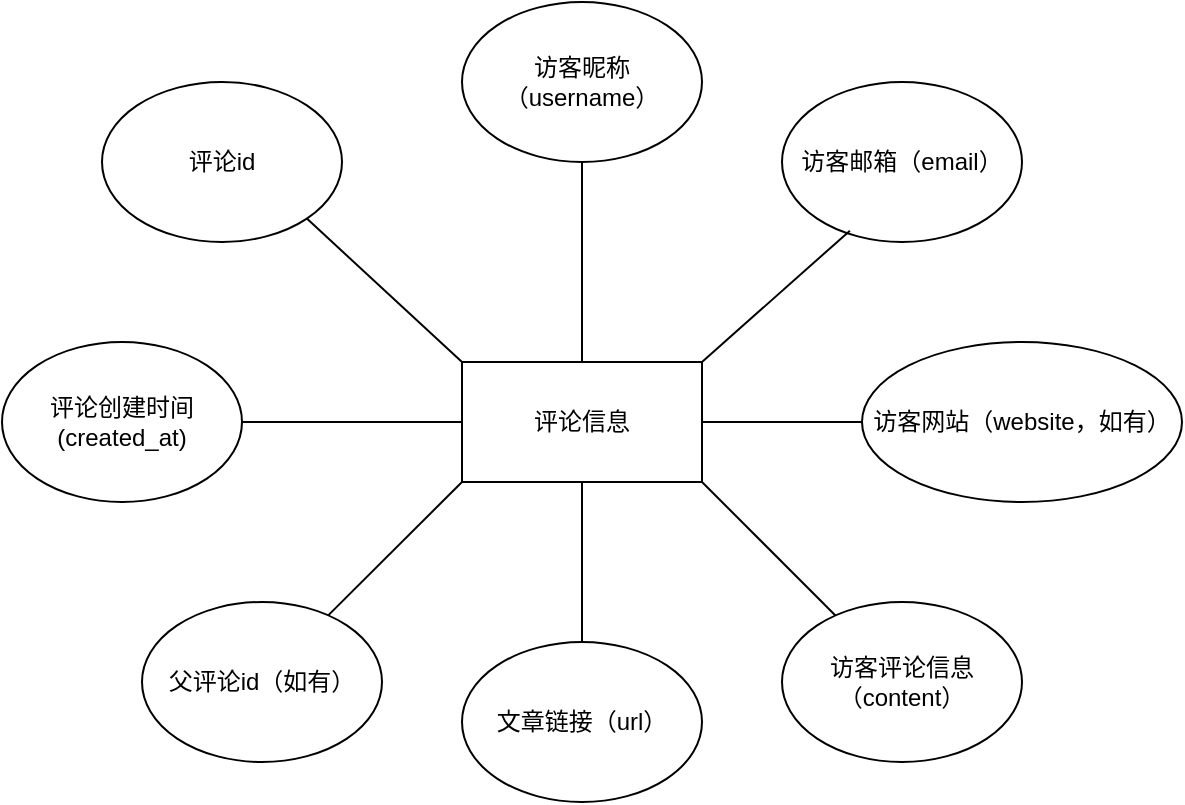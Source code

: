 <mxfile version="21.2.7" type="github">
  <diagram name="Page-1" id="aB_r5PY3af-Wt2mRhB-6">
    <mxGraphModel dx="957" dy="450" grid="1" gridSize="10" guides="1" tooltips="1" connect="1" arrows="1" fold="1" page="1" pageScale="1" pageWidth="850" pageHeight="1100" math="0" shadow="0">
      <root>
        <mxCell id="0" />
        <mxCell id="1" parent="0" />
        <mxCell id="oU_2HzLyE97Z_0676YHU-1" value="评论信息" style="rounded=0;whiteSpace=wrap;html=1;" parent="1" vertex="1">
          <mxGeometry x="360" y="380" width="120" height="60" as="geometry" />
        </mxCell>
        <mxCell id="oU_2HzLyE97Z_0676YHU-2" value="评论id" style="ellipse;whiteSpace=wrap;html=1;" parent="1" vertex="1">
          <mxGeometry x="180" y="240" width="120" height="80" as="geometry" />
        </mxCell>
        <mxCell id="oU_2HzLyE97Z_0676YHU-3" value="访客昵称（username）" style="ellipse;whiteSpace=wrap;html=1;" parent="1" vertex="1">
          <mxGeometry x="360" y="200" width="120" height="80" as="geometry" />
        </mxCell>
        <mxCell id="oU_2HzLyE97Z_0676YHU-4" value="访客邮箱（email）" style="ellipse;whiteSpace=wrap;html=1;" parent="1" vertex="1">
          <mxGeometry x="520" y="240" width="120" height="80" as="geometry" />
        </mxCell>
        <mxCell id="oU_2HzLyE97Z_0676YHU-5" value="访客网站（website，如有）" style="ellipse;whiteSpace=wrap;html=1;" parent="1" vertex="1">
          <mxGeometry x="560" y="370" width="160" height="80" as="geometry" />
        </mxCell>
        <mxCell id="oU_2HzLyE97Z_0676YHU-6" value="访客评论信息（content）" style="ellipse;whiteSpace=wrap;html=1;" parent="1" vertex="1">
          <mxGeometry x="520" y="500" width="120" height="80" as="geometry" />
        </mxCell>
        <mxCell id="oU_2HzLyE97Z_0676YHU-7" value="文章链接（url）" style="ellipse;whiteSpace=wrap;html=1;" parent="1" vertex="1">
          <mxGeometry x="360" y="520" width="120" height="80" as="geometry" />
        </mxCell>
        <mxCell id="oU_2HzLyE97Z_0676YHU-8" value="评论创建时间(created_at)" style="ellipse;whiteSpace=wrap;html=1;" parent="1" vertex="1">
          <mxGeometry x="130" y="370" width="120" height="80" as="geometry" />
        </mxCell>
        <mxCell id="oU_2HzLyE97Z_0676YHU-9" value="父评论id（如有）" style="ellipse;whiteSpace=wrap;html=1;" parent="1" vertex="1">
          <mxGeometry x="200" y="500" width="120" height="80" as="geometry" />
        </mxCell>
        <mxCell id="oU_2HzLyE97Z_0676YHU-10" style="edgeStyle=orthogonalEdgeStyle;rounded=0;orthogonalLoop=1;jettySize=auto;html=1;exitX=0.5;exitY=1;exitDx=0;exitDy=0;" parent="1" source="oU_2HzLyE97Z_0676YHU-5" target="oU_2HzLyE97Z_0676YHU-5" edge="1">
          <mxGeometry relative="1" as="geometry" />
        </mxCell>
        <mxCell id="oU_2HzLyE97Z_0676YHU-11" value="" style="endArrow=none;html=1;rounded=0;exitX=0;exitY=0;exitDx=0;exitDy=0;entryX=1;entryY=1;entryDx=0;entryDy=0;" parent="1" source="oU_2HzLyE97Z_0676YHU-1" target="oU_2HzLyE97Z_0676YHU-2" edge="1">
          <mxGeometry width="50" height="50" relative="1" as="geometry">
            <mxPoint x="260" y="350" as="sourcePoint" />
            <mxPoint x="310" y="300" as="targetPoint" />
          </mxGeometry>
        </mxCell>
        <mxCell id="oU_2HzLyE97Z_0676YHU-12" value="" style="endArrow=none;html=1;rounded=0;exitX=0.5;exitY=0;exitDx=0;exitDy=0;entryX=0.5;entryY=1;entryDx=0;entryDy=0;" parent="1" source="oU_2HzLyE97Z_0676YHU-1" target="oU_2HzLyE97Z_0676YHU-3" edge="1">
          <mxGeometry width="50" height="50" relative="1" as="geometry">
            <mxPoint x="440" y="360" as="sourcePoint" />
            <mxPoint x="420" y="283" as="targetPoint" />
          </mxGeometry>
        </mxCell>
        <mxCell id="oU_2HzLyE97Z_0676YHU-13" value="" style="endArrow=none;html=1;rounded=0;entryX=0.283;entryY=0.929;entryDx=0;entryDy=0;entryPerimeter=0;exitX=1;exitY=0;exitDx=0;exitDy=0;" parent="1" target="oU_2HzLyE97Z_0676YHU-4" edge="1" source="oU_2HzLyE97Z_0676YHU-1">
          <mxGeometry width="50" height="50" relative="1" as="geometry">
            <mxPoint x="450" y="380" as="sourcePoint" />
            <mxPoint x="500" y="330" as="targetPoint" />
          </mxGeometry>
        </mxCell>
        <mxCell id="oU_2HzLyE97Z_0676YHU-14" value="" style="endArrow=none;html=1;rounded=0;entryX=0;entryY=0.5;entryDx=0;entryDy=0;" parent="1" target="oU_2HzLyE97Z_0676YHU-5" edge="1">
          <mxGeometry width="50" height="50" relative="1" as="geometry">
            <mxPoint x="480" y="410" as="sourcePoint" />
            <mxPoint x="530" y="360" as="targetPoint" />
          </mxGeometry>
        </mxCell>
        <mxCell id="oU_2HzLyE97Z_0676YHU-15" value="" style="endArrow=none;html=1;rounded=0;entryX=0;entryY=1;entryDx=0;entryDy=0;exitX=0.777;exitY=0.082;exitDx=0;exitDy=0;exitPerimeter=0;" parent="1" target="oU_2HzLyE97Z_0676YHU-1" edge="1" source="oU_2HzLyE97Z_0676YHU-9">
          <mxGeometry width="50" height="50" relative="1" as="geometry">
            <mxPoint x="290" y="500" as="sourcePoint" />
            <mxPoint x="340" y="450" as="targetPoint" />
          </mxGeometry>
        </mxCell>
        <mxCell id="oU_2HzLyE97Z_0676YHU-16" value="" style="endArrow=none;html=1;rounded=0;entryX=0.5;entryY=1;entryDx=0;entryDy=0;exitX=0.5;exitY=0;exitDx=0;exitDy=0;" parent="1" target="oU_2HzLyE97Z_0676YHU-1" edge="1" source="oU_2HzLyE97Z_0676YHU-7">
          <mxGeometry width="50" height="50" relative="1" as="geometry">
            <mxPoint x="470" y="520" as="sourcePoint" />
            <mxPoint x="520" y="470" as="targetPoint" />
          </mxGeometry>
        </mxCell>
        <mxCell id="oU_2HzLyE97Z_0676YHU-17" value="" style="endArrow=none;html=1;rounded=0;exitX=1;exitY=0.5;exitDx=0;exitDy=0;entryX=0;entryY=0.5;entryDx=0;entryDy=0;" parent="1" source="oU_2HzLyE97Z_0676YHU-8" target="oU_2HzLyE97Z_0676YHU-1" edge="1">
          <mxGeometry width="50" height="50" relative="1" as="geometry">
            <mxPoint x="260" y="430" as="sourcePoint" />
            <mxPoint x="310" y="380" as="targetPoint" />
          </mxGeometry>
        </mxCell>
        <mxCell id="oU_2HzLyE97Z_0676YHU-18" value="" style="endArrow=none;html=1;rounded=0;entryX=1;entryY=1;entryDx=0;entryDy=0;" parent="1" source="oU_2HzLyE97Z_0676YHU-6" target="oU_2HzLyE97Z_0676YHU-1" edge="1">
          <mxGeometry width="50" height="50" relative="1" as="geometry">
            <mxPoint x="520" y="490" as="sourcePoint" />
            <mxPoint x="570" y="440" as="targetPoint" />
          </mxGeometry>
        </mxCell>
      </root>
    </mxGraphModel>
  </diagram>
</mxfile>
